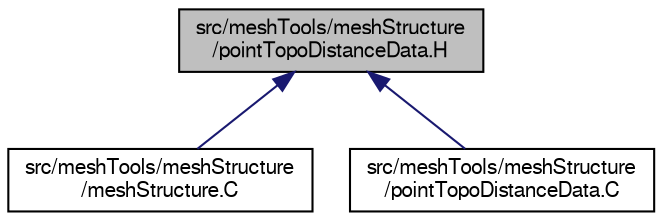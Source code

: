 digraph "src/meshTools/meshStructure/pointTopoDistanceData.H"
{
  bgcolor="transparent";
  edge [fontname="FreeSans",fontsize="10",labelfontname="FreeSans",labelfontsize="10"];
  node [fontname="FreeSans",fontsize="10",shape=record];
  Node221 [label="src/meshTools/meshStructure\l/pointTopoDistanceData.H",height=0.2,width=0.4,color="black", fillcolor="grey75", style="filled", fontcolor="black"];
  Node221 -> Node222 [dir="back",color="midnightblue",fontsize="10",style="solid",fontname="FreeSans"];
  Node222 [label="src/meshTools/meshStructure\l/meshStructure.C",height=0.2,width=0.4,color="black",URL="$a07640.html"];
  Node221 -> Node223 [dir="back",color="midnightblue",fontsize="10",style="solid",fontname="FreeSans"];
  Node223 [label="src/meshTools/meshStructure\l/pointTopoDistanceData.C",height=0.2,width=0.4,color="black",URL="$a07649.html"];
}
